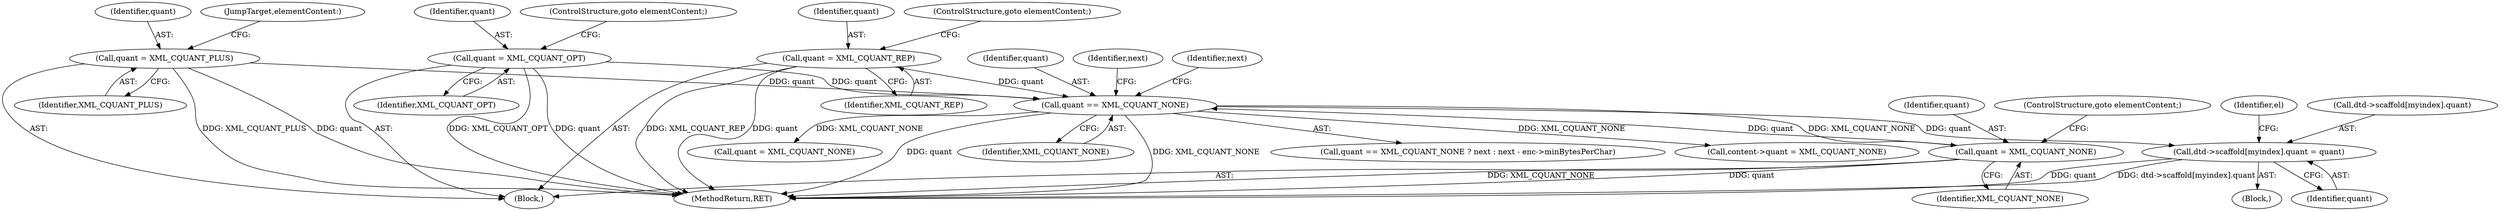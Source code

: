 digraph "0_libexpat_c20b758c332d9a13afbbb276d30db1d183a85d43@array" {
"1003096" [label="(Call,dtd->scaffold[myindex].quant = quant)"];
"1003067" [label="(Call,quant == XML_CQUANT_NONE)"];
"1003036" [label="(Call,quant = XML_CQUANT_NONE)"];
"1003051" [label="(Call,quant = XML_CQUANT_PLUS)"];
"1003041" [label="(Call,quant = XML_CQUANT_OPT)"];
"1003046" [label="(Call,quant = XML_CQUANT_REP)"];
"1003052" [label="(Identifier,quant)"];
"1003042" [label="(Identifier,quant)"];
"1002951" [label="(Call,content->quant = XML_CQUANT_NONE)"];
"1003153" [label="(Call,quant = XML_CQUANT_NONE)"];
"1003048" [label="(Identifier,XML_CQUANT_REP)"];
"1003069" [label="(Identifier,XML_CQUANT_NONE)"];
"1003038" [label="(Identifier,XML_CQUANT_NONE)"];
"1003047" [label="(Identifier,quant)"];
"1003051" [label="(Call,quant = XML_CQUANT_PLUS)"];
"1000356" [label="(Block,)"];
"1003068" [label="(Identifier,quant)"];
"1003380" [label="(MethodReturn,RET)"];
"1003096" [label="(Call,dtd->scaffold[myindex].quant = quant)"];
"1003037" [label="(Identifier,quant)"];
"1003039" [label="(ControlStructure,goto elementContent;)"];
"1003036" [label="(Call,quant = XML_CQUANT_NONE)"];
"1003097" [label="(Call,dtd->scaffold[myindex].quant)"];
"1003072" [label="(Identifier,next)"];
"1003067" [label="(Call,quant == XML_CQUANT_NONE)"];
"1003070" [label="(Identifier,next)"];
"1003053" [label="(Identifier,XML_CQUANT_PLUS)"];
"1003041" [label="(Call,quant = XML_CQUANT_OPT)"];
"1003043" [label="(Identifier,XML_CQUANT_OPT)"];
"1003106" [label="(Identifier,el)"];
"1003044" [label="(ControlStructure,goto elementContent;)"];
"1003104" [label="(Identifier,quant)"];
"1003046" [label="(Call,quant = XML_CQUANT_REP)"];
"1003049" [label="(ControlStructure,goto elementContent;)"];
"1003059" [label="(Block,)"];
"1003066" [label="(Call,quant == XML_CQUANT_NONE ? next : next - enc->minBytesPerChar)"];
"1003054" [label="(JumpTarget,elementContent:)"];
"1003096" -> "1003059"  [label="AST: "];
"1003096" -> "1003104"  [label="CFG: "];
"1003097" -> "1003096"  [label="AST: "];
"1003104" -> "1003096"  [label="AST: "];
"1003106" -> "1003096"  [label="CFG: "];
"1003096" -> "1003380"  [label="DDG: quant"];
"1003096" -> "1003380"  [label="DDG: dtd->scaffold[myindex].quant"];
"1003067" -> "1003096"  [label="DDG: quant"];
"1003067" -> "1003066"  [label="AST: "];
"1003067" -> "1003069"  [label="CFG: "];
"1003068" -> "1003067"  [label="AST: "];
"1003069" -> "1003067"  [label="AST: "];
"1003070" -> "1003067"  [label="CFG: "];
"1003072" -> "1003067"  [label="CFG: "];
"1003067" -> "1003380"  [label="DDG: quant"];
"1003067" -> "1003380"  [label="DDG: XML_CQUANT_NONE"];
"1003067" -> "1002951"  [label="DDG: XML_CQUANT_NONE"];
"1003067" -> "1003036"  [label="DDG: XML_CQUANT_NONE"];
"1003036" -> "1003067"  [label="DDG: quant"];
"1003051" -> "1003067"  [label="DDG: quant"];
"1003041" -> "1003067"  [label="DDG: quant"];
"1003046" -> "1003067"  [label="DDG: quant"];
"1003067" -> "1003153"  [label="DDG: XML_CQUANT_NONE"];
"1003036" -> "1000356"  [label="AST: "];
"1003036" -> "1003038"  [label="CFG: "];
"1003037" -> "1003036"  [label="AST: "];
"1003038" -> "1003036"  [label="AST: "];
"1003039" -> "1003036"  [label="CFG: "];
"1003036" -> "1003380"  [label="DDG: quant"];
"1003036" -> "1003380"  [label="DDG: XML_CQUANT_NONE"];
"1003051" -> "1000356"  [label="AST: "];
"1003051" -> "1003053"  [label="CFG: "];
"1003052" -> "1003051"  [label="AST: "];
"1003053" -> "1003051"  [label="AST: "];
"1003054" -> "1003051"  [label="CFG: "];
"1003051" -> "1003380"  [label="DDG: XML_CQUANT_PLUS"];
"1003051" -> "1003380"  [label="DDG: quant"];
"1003041" -> "1000356"  [label="AST: "];
"1003041" -> "1003043"  [label="CFG: "];
"1003042" -> "1003041"  [label="AST: "];
"1003043" -> "1003041"  [label="AST: "];
"1003044" -> "1003041"  [label="CFG: "];
"1003041" -> "1003380"  [label="DDG: quant"];
"1003041" -> "1003380"  [label="DDG: XML_CQUANT_OPT"];
"1003046" -> "1000356"  [label="AST: "];
"1003046" -> "1003048"  [label="CFG: "];
"1003047" -> "1003046"  [label="AST: "];
"1003048" -> "1003046"  [label="AST: "];
"1003049" -> "1003046"  [label="CFG: "];
"1003046" -> "1003380"  [label="DDG: XML_CQUANT_REP"];
"1003046" -> "1003380"  [label="DDG: quant"];
}
